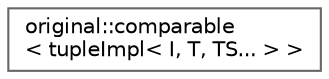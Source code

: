digraph "Graphical Class Hierarchy"
{
 // LATEX_PDF_SIZE
  bgcolor="transparent";
  edge [fontname=Helvetica,fontsize=10,labelfontname=Helvetica,labelfontsize=10];
  node [fontname=Helvetica,fontsize=10,shape=box,height=0.2,width=0.4];
  rankdir="LR";
  Node0 [id="Node000000",label="original::comparable\l\< tupleImpl\< I, T, TS... \> \>",height=0.2,width=0.4,color="grey40", fillcolor="white", style="filled",URL="$classoriginal_1_1comparable.html",tooltip=" "];
}
